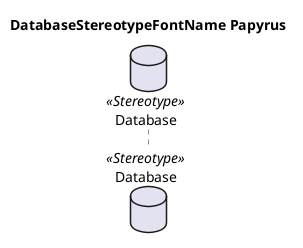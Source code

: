 @startuml
'!include ../../../plantuml-styles/plantuml-ae-skinparam-ex.iuml

skinparam DatabaseStereotypeFontName Papyrus

title DatabaseStereotypeFontName Papyrus

database Database <<Stereotype>>
@enduml